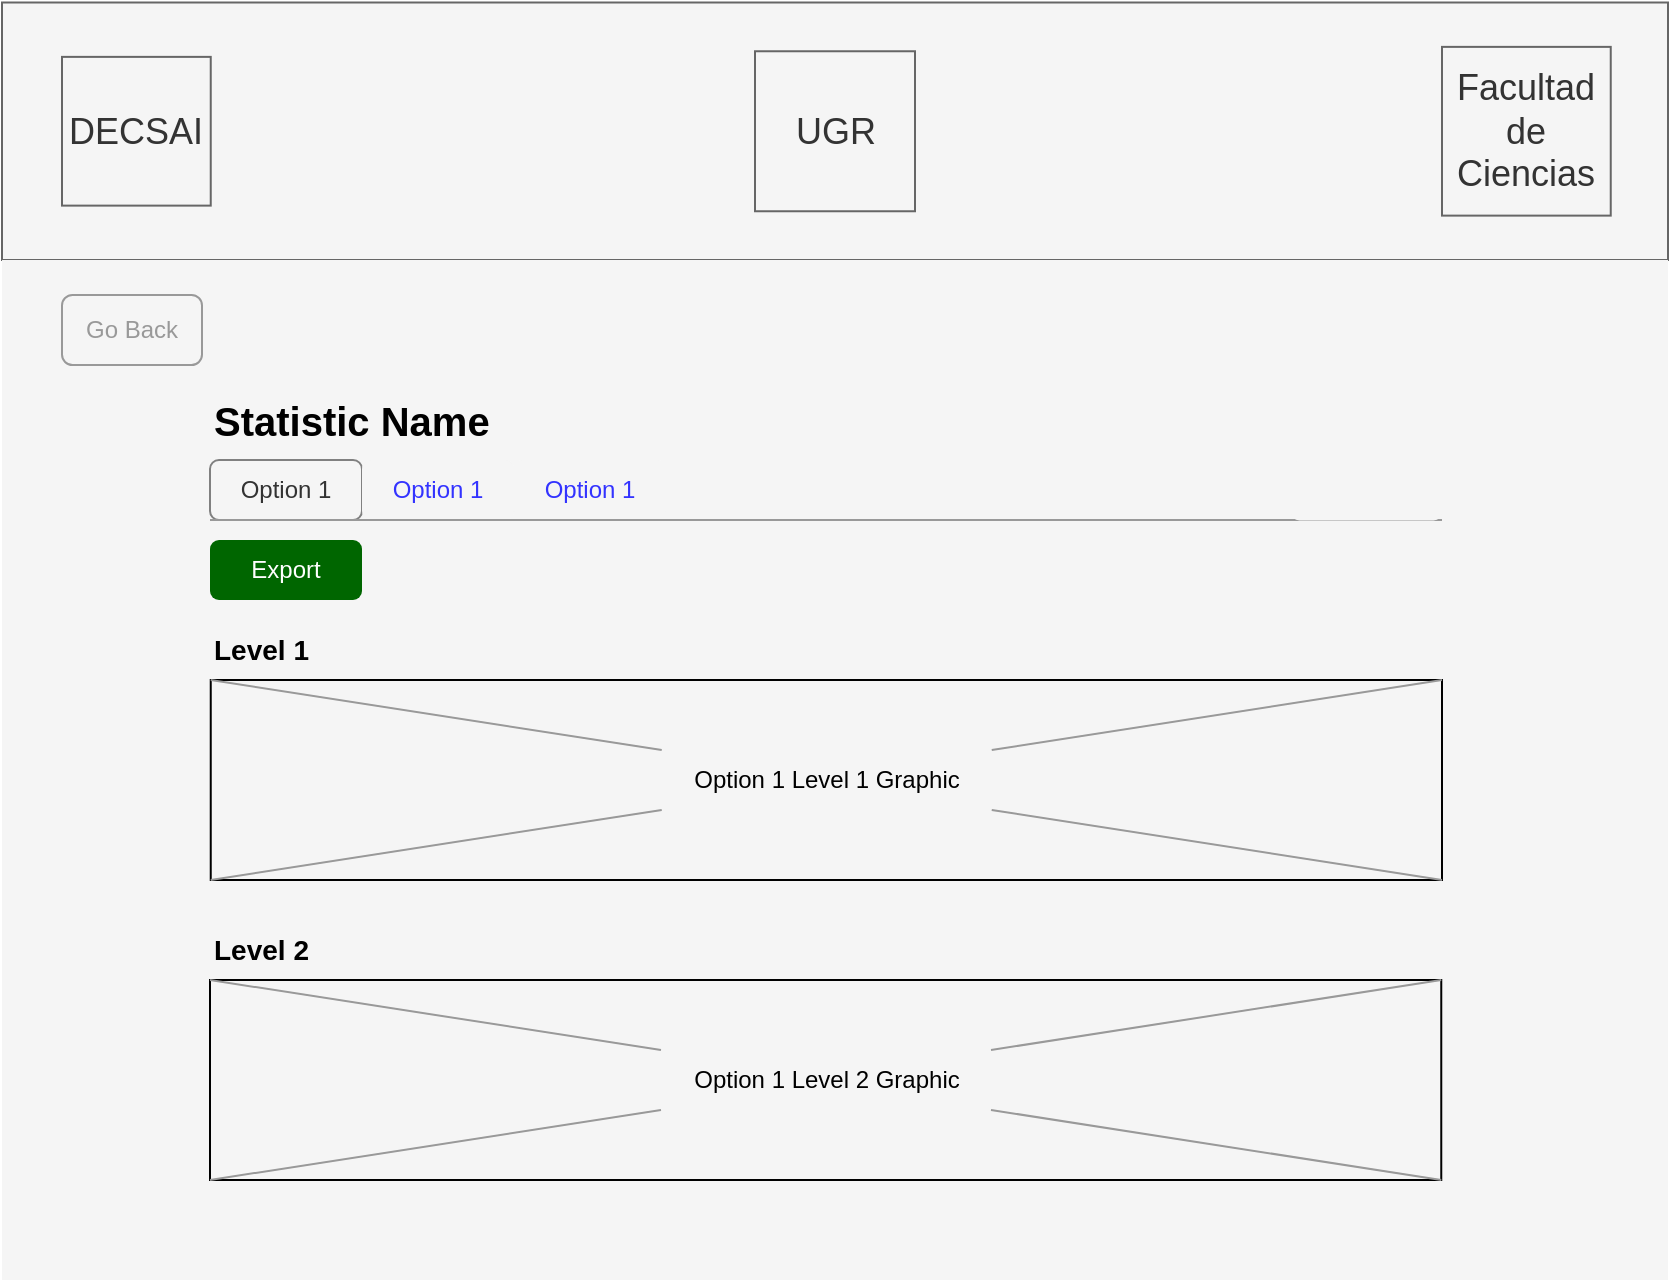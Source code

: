 <mxfile>
    <diagram id="-yKd4-HMBDkQZtuK9eO9" name="Page-1">
        <mxGraphModel dx="1156" dy="533" grid="1" gridSize="10" guides="1" tooltips="1" connect="1" arrows="1" fold="1" page="1" pageScale="1" pageWidth="850" pageHeight="1100" math="0" shadow="0">
            <root>
                <mxCell id="0"/>
                <mxCell id="1" parent="0"/>
                <mxCell id="2" value="" style="rounded=0;whiteSpace=wrap;html=1;fillColor=#f5f5f5;strokeColor=#666666;fontColor=#333333;" parent="1" vertex="1">
                    <mxGeometry x="10" y="181.25" width="833" height="128.75" as="geometry"/>
                </mxCell>
                <mxCell id="6" value="&lt;font style=&quot;font-size: 18px;&quot;&gt;DECSAI&lt;/font&gt;" style="whiteSpace=wrap;html=1;aspect=fixed;fillColor=#f5f5f5;fontColor=#333333;strokeColor=#666666;fontSize=18;" parent="1" vertex="1">
                    <mxGeometry x="40" y="208.44" width="74.37" height="74.37" as="geometry"/>
                </mxCell>
                <mxCell id="7" value="&lt;font style=&quot;font-size: 18px;&quot;&gt;UGR&lt;/font&gt;" style="whiteSpace=wrap;html=1;aspect=fixed;fillColor=#f5f5f5;fontColor=#333333;strokeColor=#666666;fontSize=18;" parent="1" vertex="1">
                    <mxGeometry x="386.5" y="205.63" width="80" height="80" as="geometry"/>
                </mxCell>
                <mxCell id="8" value="&lt;font style=&quot;font-size: 18px;&quot;&gt;Facultad de Ciencias&lt;/font&gt;" style="whiteSpace=wrap;html=1;aspect=fixed;fillColor=#f5f5f5;fontColor=#333333;strokeColor=#666666;" parent="1" vertex="1">
                    <mxGeometry x="730" y="203.44" width="84.37" height="84.37" as="geometry"/>
                </mxCell>
                <mxCell id="9" value="" style="rounded=0;whiteSpace=wrap;html=1;fillColor=#f5f5f5;fontColor=#333333;strokeColor=none;movable=1;resizable=1;rotatable=1;deletable=1;editable=1;connectable=1;" parent="1" vertex="1">
                    <mxGeometry x="10.01" y="310" width="833" height="510" as="geometry"/>
                </mxCell>
                <mxCell id="59" value="&lt;div style=&quot;&quot;&gt;&lt;span style=&quot;color: rgb(0, 0, 0); background-color: initial;&quot;&gt;Statistic Name&lt;/span&gt;&lt;/div&gt;" style="text;html=1;strokeColor=none;fillColor=none;align=left;verticalAlign=middle;whiteSpace=wrap;rounded=0;fontSize=20;fontStyle=1" parent="1" vertex="1">
                    <mxGeometry x="114.37" y="370" width="267.19" height="40" as="geometry"/>
                </mxCell>
                <mxCell id="60" value="Go Back" style="rounded=1;whiteSpace=wrap;html=1;fillColor=#f5f5f5;fontColor=#999999;strokeColor=#999999;" vertex="1" parent="1">
                    <mxGeometry x="40" y="327.5" width="70" height="35" as="geometry"/>
                </mxCell>
                <mxCell id="61" value="Option 1" style="rounded=1;whiteSpace=wrap;html=1;fillColor=#f5f5f5;fontColor=#333333;strokeColor=#808080;" vertex="1" parent="1">
                    <mxGeometry x="114" y="410" width="76" height="30" as="geometry"/>
                </mxCell>
                <mxCell id="62" value="Option 1" style="rounded=1;whiteSpace=wrap;html=1;fillColor=#f5f5f5;fontColor=#3333FF;strokeColor=none;" vertex="1" parent="1">
                    <mxGeometry x="190" y="410" width="76" height="30" as="geometry"/>
                </mxCell>
                <mxCell id="63" value="Option 1" style="rounded=1;whiteSpace=wrap;html=1;fillColor=#f5f5f5;fontColor=#3333FF;strokeColor=none;" vertex="1" parent="1">
                    <mxGeometry x="266" y="410" width="76" height="30" as="geometry"/>
                </mxCell>
                <mxCell id="64" value="" style="endArrow=none;html=1;fontColor=#3333FF;exitX=0;exitY=1;exitDx=0;exitDy=0;entryX=1;entryY=1;entryDx=0;entryDy=0;strokeColor=#999999;" edge="1" parent="1" source="61" target="65">
                    <mxGeometry width="50" height="50" relative="1" as="geometry">
                        <mxPoint x="400" y="500" as="sourcePoint"/>
                        <mxPoint x="450" y="450" as="targetPoint"/>
                    </mxGeometry>
                </mxCell>
                <mxCell id="65" value="" style="rounded=1;whiteSpace=wrap;html=1;fillColor=#f5f5f5;fontColor=#3333FF;strokeColor=none;strokeWidth=0;" vertex="1" parent="1">
                    <mxGeometry x="654" y="410" width="76" height="30" as="geometry"/>
                </mxCell>
                <mxCell id="66" value="Export" style="rounded=1;whiteSpace=wrap;html=1;fillColor=#006600;fontColor=#FFFFFF;strokeColor=none;" vertex="1" parent="1">
                    <mxGeometry x="114" y="450" width="76" height="30" as="geometry"/>
                </mxCell>
                <mxCell id="67" value="Level 1" style="text;html=1;strokeColor=none;fillColor=none;align=left;verticalAlign=middle;whiteSpace=wrap;rounded=0;strokeWidth=0;fontColor=#000000;fontSize=14;fontStyle=1" vertex="1" parent="1">
                    <mxGeometry x="114.37" y="490" width="125.63" height="30" as="geometry"/>
                </mxCell>
                <mxCell id="68" value="Level 2" style="text;html=1;strokeColor=none;fillColor=none;align=left;verticalAlign=middle;whiteSpace=wrap;rounded=0;strokeWidth=0;fontColor=#000000;fontSize=14;fontStyle=1" vertex="1" parent="1">
                    <mxGeometry x="114.37" y="640" width="125.63" height="30" as="geometry"/>
                </mxCell>
                <mxCell id="70" value="" style="rounded=0;whiteSpace=wrap;html=1;strokeColor=#000000;strokeWidth=1;fontColor=#000000;fillColor=none;" vertex="1" parent="1">
                    <mxGeometry x="114.37" y="520" width="615.63" height="100" as="geometry"/>
                </mxCell>
                <mxCell id="71" value="Option 1 Level 1 Graphic" style="text;html=1;strokeColor=none;fillColor=none;align=center;verticalAlign=middle;whiteSpace=wrap;rounded=0;strokeWidth=1;fontColor=#000000;" vertex="1" parent="1">
                    <mxGeometry x="339.87" y="555" width="165" height="30" as="geometry"/>
                </mxCell>
                <mxCell id="72" value="" style="endArrow=none;html=1;strokeColor=#999999;fontColor=#000000;exitX=0;exitY=0;exitDx=0;exitDy=0;entryX=0;entryY=1;entryDx=0;entryDy=0;" edge="1" parent="1" source="71" target="67">
                    <mxGeometry width="50" height="50" relative="1" as="geometry">
                        <mxPoint x="400" y="490" as="sourcePoint"/>
                        <mxPoint x="450" y="440" as="targetPoint"/>
                    </mxGeometry>
                </mxCell>
                <mxCell id="73" value="" style="endArrow=none;html=1;strokeColor=#999999;fontColor=#000000;exitX=1;exitY=0;exitDx=0;exitDy=0;entryX=1;entryY=0;entryDx=0;entryDy=0;" edge="1" parent="1" source="70" target="71">
                    <mxGeometry width="50" height="50" relative="1" as="geometry">
                        <mxPoint x="349.87" y="565" as="sourcePoint"/>
                        <mxPoint x="124.37" y="530" as="targetPoint"/>
                    </mxGeometry>
                </mxCell>
                <mxCell id="74" value="" style="endArrow=none;html=1;strokeColor=#999999;fontColor=#000000;exitX=0;exitY=1;exitDx=0;exitDy=0;entryX=0;entryY=1;entryDx=0;entryDy=0;" edge="1" parent="1" source="71" target="70">
                    <mxGeometry width="50" height="50" relative="1" as="geometry">
                        <mxPoint x="359.87" y="575" as="sourcePoint"/>
                        <mxPoint x="134.37" y="540" as="targetPoint"/>
                    </mxGeometry>
                </mxCell>
                <mxCell id="75" value="" style="endArrow=none;html=1;strokeColor=#999999;fontColor=#000000;exitX=1;exitY=1;exitDx=0;exitDy=0;entryX=1;entryY=1;entryDx=0;entryDy=0;" edge="1" parent="1" source="70" target="71">
                    <mxGeometry width="50" height="50" relative="1" as="geometry">
                        <mxPoint x="369.87" y="585" as="sourcePoint"/>
                        <mxPoint x="144.37" y="550" as="targetPoint"/>
                    </mxGeometry>
                </mxCell>
                <mxCell id="76" value="" style="rounded=0;whiteSpace=wrap;html=1;strokeColor=#000000;strokeWidth=1;fontColor=#000000;fillColor=none;" vertex="1" parent="1">
                    <mxGeometry x="114" y="670" width="615.63" height="100" as="geometry"/>
                </mxCell>
                <mxCell id="77" value="Option 1 Level 2 Graphic" style="text;html=1;strokeColor=none;fillColor=none;align=center;verticalAlign=middle;whiteSpace=wrap;rounded=0;strokeWidth=1;fontColor=#000000;" vertex="1" parent="1">
                    <mxGeometry x="339.5" y="705" width="165" height="30" as="geometry"/>
                </mxCell>
                <mxCell id="78" value="" style="endArrow=none;html=1;strokeColor=#999999;fontColor=#000000;exitX=0;exitY=0;exitDx=0;exitDy=0;entryX=0;entryY=1;entryDx=0;entryDy=0;" edge="1" parent="1" source="77">
                    <mxGeometry width="50" height="50" relative="1" as="geometry">
                        <mxPoint x="399.63" y="640" as="sourcePoint"/>
                        <mxPoint x="114.0" y="670" as="targetPoint"/>
                    </mxGeometry>
                </mxCell>
                <mxCell id="79" value="" style="endArrow=none;html=1;strokeColor=#999999;fontColor=#000000;exitX=1;exitY=0;exitDx=0;exitDy=0;entryX=1;entryY=0;entryDx=0;entryDy=0;" edge="1" parent="1" source="76" target="77">
                    <mxGeometry width="50" height="50" relative="1" as="geometry">
                        <mxPoint x="349.5" y="715" as="sourcePoint"/>
                        <mxPoint x="124.0" y="680" as="targetPoint"/>
                    </mxGeometry>
                </mxCell>
                <mxCell id="80" value="" style="endArrow=none;html=1;strokeColor=#999999;fontColor=#000000;exitX=0;exitY=1;exitDx=0;exitDy=0;entryX=0;entryY=1;entryDx=0;entryDy=0;" edge="1" parent="1" source="77" target="76">
                    <mxGeometry width="50" height="50" relative="1" as="geometry">
                        <mxPoint x="359.5" y="725" as="sourcePoint"/>
                        <mxPoint x="134.0" y="690" as="targetPoint"/>
                    </mxGeometry>
                </mxCell>
                <mxCell id="81" value="" style="endArrow=none;html=1;strokeColor=#999999;fontColor=#000000;exitX=1;exitY=1;exitDx=0;exitDy=0;entryX=1;entryY=1;entryDx=0;entryDy=0;" edge="1" parent="1" source="76" target="77">
                    <mxGeometry width="50" height="50" relative="1" as="geometry">
                        <mxPoint x="369.5" y="735" as="sourcePoint"/>
                        <mxPoint x="144.0" y="700" as="targetPoint"/>
                    </mxGeometry>
                </mxCell>
            </root>
        </mxGraphModel>
    </diagram>
</mxfile>